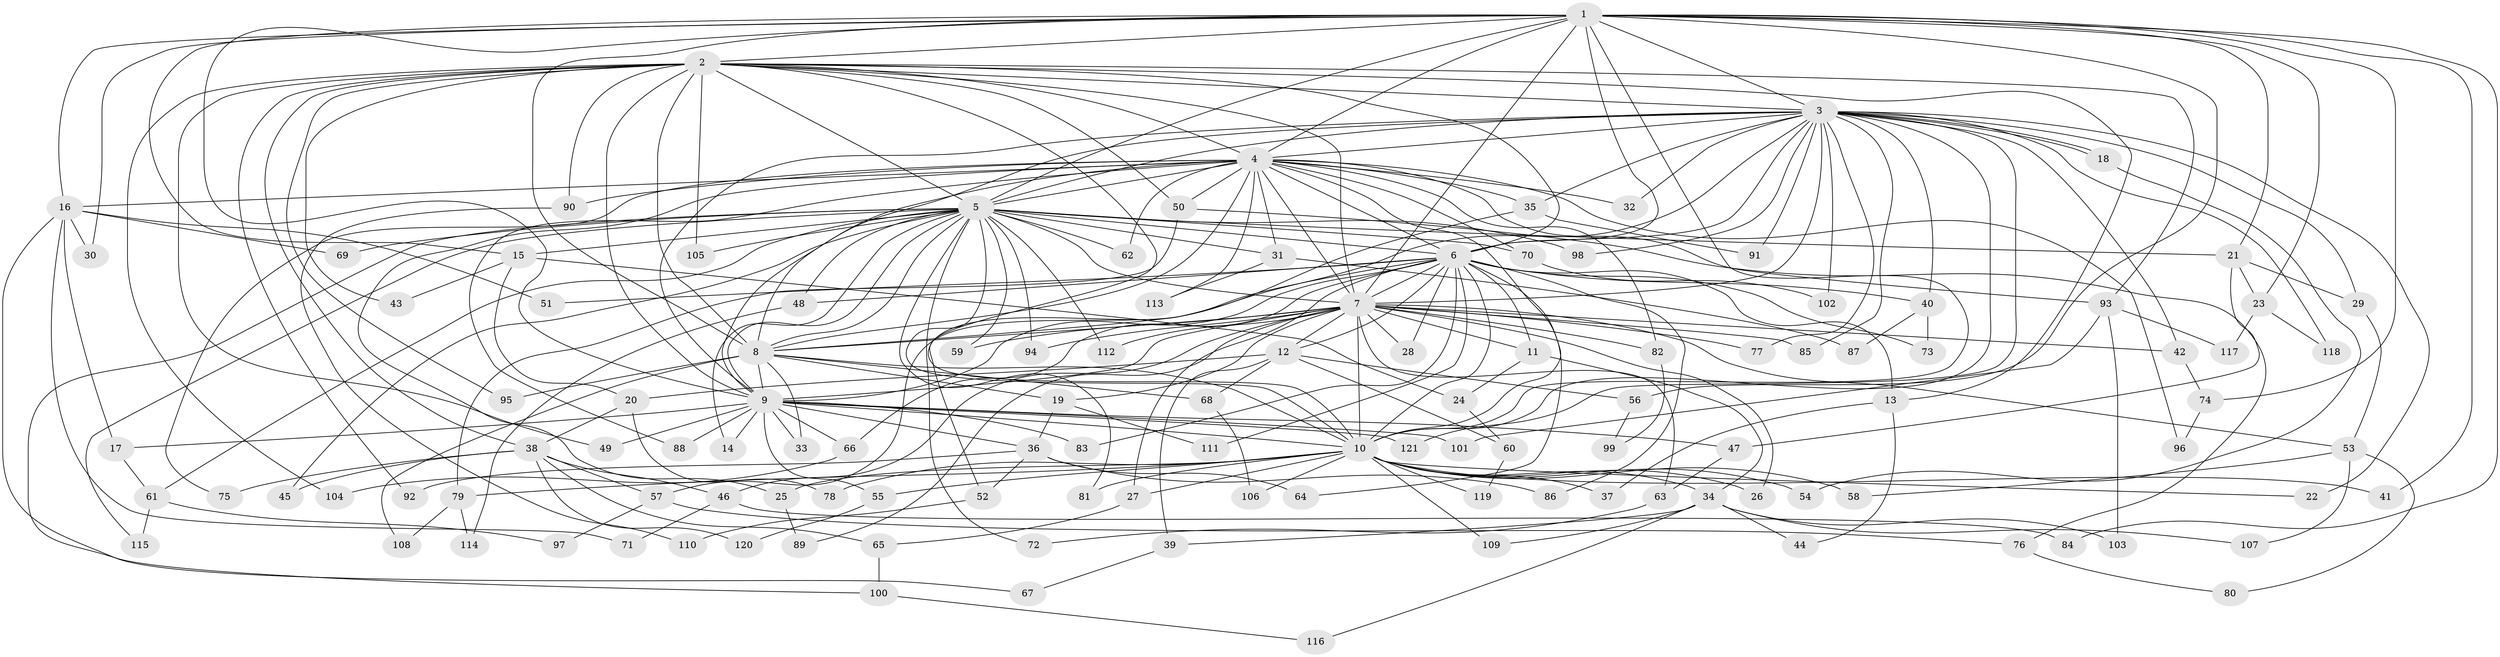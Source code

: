 // Generated by graph-tools (version 1.1) at 2025/35/03/09/25 02:35:01]
// undirected, 121 vertices, 267 edges
graph export_dot {
graph [start="1"]
  node [color=gray90,style=filled];
  1;
  2;
  3;
  4;
  5;
  6;
  7;
  8;
  9;
  10;
  11;
  12;
  13;
  14;
  15;
  16;
  17;
  18;
  19;
  20;
  21;
  22;
  23;
  24;
  25;
  26;
  27;
  28;
  29;
  30;
  31;
  32;
  33;
  34;
  35;
  36;
  37;
  38;
  39;
  40;
  41;
  42;
  43;
  44;
  45;
  46;
  47;
  48;
  49;
  50;
  51;
  52;
  53;
  54;
  55;
  56;
  57;
  58;
  59;
  60;
  61;
  62;
  63;
  64;
  65;
  66;
  67;
  68;
  69;
  70;
  71;
  72;
  73;
  74;
  75;
  76;
  77;
  78;
  79;
  80;
  81;
  82;
  83;
  84;
  85;
  86;
  87;
  88;
  89;
  90;
  91;
  92;
  93;
  94;
  95;
  96;
  97;
  98;
  99;
  100;
  101;
  102;
  103;
  104;
  105;
  106;
  107;
  108;
  109;
  110;
  111;
  112;
  113;
  114;
  115;
  116;
  117;
  118;
  119;
  120;
  121;
  1 -- 2;
  1 -- 3;
  1 -- 4;
  1 -- 5;
  1 -- 6;
  1 -- 7;
  1 -- 8;
  1 -- 9;
  1 -- 10;
  1 -- 15;
  1 -- 16;
  1 -- 21;
  1 -- 23;
  1 -- 30;
  1 -- 41;
  1 -- 56;
  1 -- 74;
  1 -- 84;
  2 -- 3;
  2 -- 4;
  2 -- 5;
  2 -- 6;
  2 -- 7;
  2 -- 8;
  2 -- 9;
  2 -- 10;
  2 -- 13;
  2 -- 38;
  2 -- 43;
  2 -- 49;
  2 -- 50;
  2 -- 90;
  2 -- 92;
  2 -- 93;
  2 -- 95;
  2 -- 104;
  2 -- 105;
  3 -- 4;
  3 -- 5;
  3 -- 6;
  3 -- 7;
  3 -- 8;
  3 -- 9;
  3 -- 10;
  3 -- 18;
  3 -- 18;
  3 -- 22;
  3 -- 29;
  3 -- 32;
  3 -- 35;
  3 -- 40;
  3 -- 42;
  3 -- 57;
  3 -- 77;
  3 -- 85;
  3 -- 91;
  3 -- 98;
  3 -- 102;
  3 -- 118;
  3 -- 121;
  4 -- 5;
  4 -- 6;
  4 -- 7;
  4 -- 8;
  4 -- 9;
  4 -- 10;
  4 -- 16;
  4 -- 25;
  4 -- 31;
  4 -- 32;
  4 -- 35;
  4 -- 50;
  4 -- 62;
  4 -- 70;
  4 -- 75;
  4 -- 82;
  4 -- 88;
  4 -- 90;
  4 -- 93;
  4 -- 96;
  4 -- 113;
  5 -- 6;
  5 -- 7;
  5 -- 8;
  5 -- 9;
  5 -- 10;
  5 -- 14;
  5 -- 15;
  5 -- 21;
  5 -- 31;
  5 -- 45;
  5 -- 48;
  5 -- 59;
  5 -- 61;
  5 -- 62;
  5 -- 69;
  5 -- 70;
  5 -- 72;
  5 -- 81;
  5 -- 94;
  5 -- 98;
  5 -- 100;
  5 -- 105;
  5 -- 112;
  5 -- 115;
  6 -- 7;
  6 -- 8;
  6 -- 9;
  6 -- 10;
  6 -- 11;
  6 -- 12;
  6 -- 13;
  6 -- 27;
  6 -- 28;
  6 -- 40;
  6 -- 48;
  6 -- 51;
  6 -- 64;
  6 -- 66;
  6 -- 73;
  6 -- 83;
  6 -- 86;
  6 -- 111;
  7 -- 8;
  7 -- 9;
  7 -- 10;
  7 -- 11;
  7 -- 12;
  7 -- 19;
  7 -- 26;
  7 -- 28;
  7 -- 42;
  7 -- 46;
  7 -- 53;
  7 -- 59;
  7 -- 63;
  7 -- 77;
  7 -- 82;
  7 -- 85;
  7 -- 89;
  7 -- 94;
  7 -- 112;
  8 -- 9;
  8 -- 10;
  8 -- 19;
  8 -- 33;
  8 -- 68;
  8 -- 95;
  8 -- 108;
  9 -- 10;
  9 -- 14;
  9 -- 17;
  9 -- 33;
  9 -- 36;
  9 -- 47;
  9 -- 49;
  9 -- 55;
  9 -- 66;
  9 -- 83;
  9 -- 88;
  9 -- 101;
  9 -- 121;
  10 -- 22;
  10 -- 25;
  10 -- 26;
  10 -- 27;
  10 -- 34;
  10 -- 37;
  10 -- 41;
  10 -- 54;
  10 -- 55;
  10 -- 58;
  10 -- 78;
  10 -- 79;
  10 -- 81;
  10 -- 106;
  10 -- 109;
  10 -- 119;
  11 -- 24;
  11 -- 34;
  12 -- 20;
  12 -- 39;
  12 -- 56;
  12 -- 60;
  12 -- 68;
  13 -- 37;
  13 -- 44;
  15 -- 20;
  15 -- 24;
  15 -- 43;
  16 -- 17;
  16 -- 30;
  16 -- 51;
  16 -- 67;
  16 -- 69;
  16 -- 71;
  17 -- 61;
  18 -- 54;
  19 -- 36;
  19 -- 111;
  20 -- 38;
  20 -- 78;
  21 -- 23;
  21 -- 29;
  21 -- 47;
  23 -- 117;
  23 -- 118;
  24 -- 60;
  25 -- 89;
  27 -- 65;
  29 -- 53;
  31 -- 87;
  31 -- 113;
  34 -- 39;
  34 -- 44;
  34 -- 103;
  34 -- 107;
  34 -- 109;
  34 -- 116;
  35 -- 52;
  35 -- 91;
  36 -- 52;
  36 -- 64;
  36 -- 86;
  36 -- 92;
  38 -- 45;
  38 -- 46;
  38 -- 57;
  38 -- 65;
  38 -- 75;
  38 -- 120;
  39 -- 67;
  40 -- 73;
  40 -- 87;
  42 -- 74;
  46 -- 71;
  46 -- 84;
  47 -- 63;
  48 -- 114;
  50 -- 76;
  50 -- 79;
  52 -- 110;
  53 -- 58;
  53 -- 80;
  53 -- 107;
  55 -- 120;
  56 -- 99;
  57 -- 76;
  57 -- 97;
  60 -- 119;
  61 -- 97;
  61 -- 115;
  63 -- 72;
  65 -- 100;
  66 -- 104;
  68 -- 106;
  70 -- 102;
  74 -- 96;
  76 -- 80;
  79 -- 108;
  79 -- 114;
  82 -- 99;
  90 -- 110;
  93 -- 101;
  93 -- 103;
  93 -- 117;
  100 -- 116;
}
